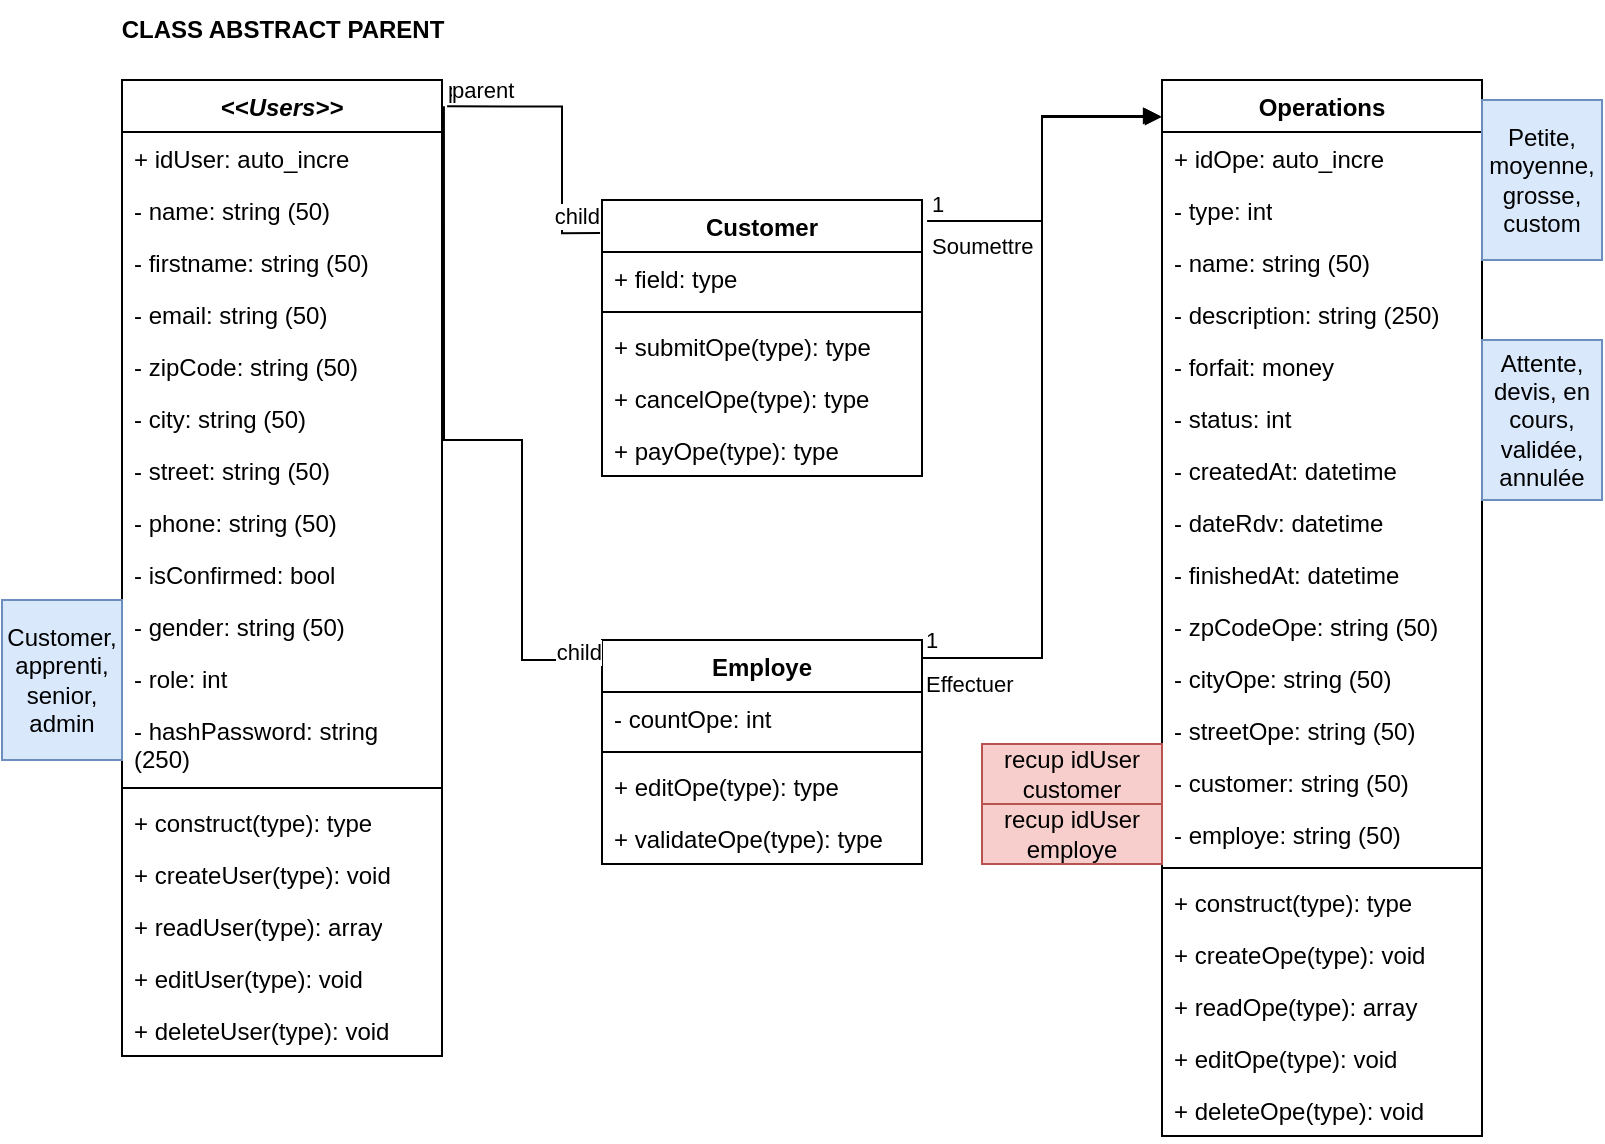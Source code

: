 <mxfile version="23.1.5" type="device">
  <diagram name="Page-1" id="TPRZG7-3Rjm3i6Dssp_1">
    <mxGraphModel dx="1313" dy="715" grid="1" gridSize="10" guides="1" tooltips="1" connect="1" arrows="1" fold="1" page="1" pageScale="1" pageWidth="827" pageHeight="1169" math="0" shadow="0">
      <root>
        <mxCell id="0" />
        <mxCell id="1" parent="0" />
        <mxCell id="eCoh9FxY2kePW5mrJ_-Y-56" value="&lt;i&gt;&amp;lt;&amp;lt;Users&amp;gt;&amp;gt;&lt;/i&gt;" style="swimlane;fontStyle=1;align=center;verticalAlign=top;childLayout=stackLayout;horizontal=1;startSize=26;horizontalStack=0;resizeParent=1;resizeParentMax=0;resizeLast=0;collapsible=1;marginBottom=0;whiteSpace=wrap;html=1;" vertex="1" parent="1">
          <mxGeometry x="70" y="100" width="160" height="488" as="geometry" />
        </mxCell>
        <mxCell id="eCoh9FxY2kePW5mrJ_-Y-57" value="+ idUser: auto_incre" style="text;strokeColor=none;fillColor=none;align=left;verticalAlign=top;spacingLeft=4;spacingRight=4;overflow=hidden;rotatable=0;points=[[0,0.5],[1,0.5]];portConstraint=eastwest;whiteSpace=wrap;html=1;" vertex="1" parent="eCoh9FxY2kePW5mrJ_-Y-56">
          <mxGeometry y="26" width="160" height="26" as="geometry" />
        </mxCell>
        <mxCell id="eCoh9FxY2kePW5mrJ_-Y-60" value="- name: string (50)" style="text;strokeColor=none;fillColor=none;align=left;verticalAlign=top;spacingLeft=4;spacingRight=4;overflow=hidden;rotatable=0;points=[[0,0.5],[1,0.5]];portConstraint=eastwest;whiteSpace=wrap;html=1;" vertex="1" parent="eCoh9FxY2kePW5mrJ_-Y-56">
          <mxGeometry y="52" width="160" height="26" as="geometry" />
        </mxCell>
        <mxCell id="eCoh9FxY2kePW5mrJ_-Y-61" value="- firstname: string (50)" style="text;strokeColor=none;fillColor=none;align=left;verticalAlign=top;spacingLeft=4;spacingRight=4;overflow=hidden;rotatable=0;points=[[0,0.5],[1,0.5]];portConstraint=eastwest;whiteSpace=wrap;html=1;" vertex="1" parent="eCoh9FxY2kePW5mrJ_-Y-56">
          <mxGeometry y="78" width="160" height="26" as="geometry" />
        </mxCell>
        <mxCell id="eCoh9FxY2kePW5mrJ_-Y-62" value="- email: string (50)" style="text;strokeColor=none;fillColor=none;align=left;verticalAlign=top;spacingLeft=4;spacingRight=4;overflow=hidden;rotatable=0;points=[[0,0.5],[1,0.5]];portConstraint=eastwest;whiteSpace=wrap;html=1;" vertex="1" parent="eCoh9FxY2kePW5mrJ_-Y-56">
          <mxGeometry y="104" width="160" height="26" as="geometry" />
        </mxCell>
        <mxCell id="eCoh9FxY2kePW5mrJ_-Y-63" value="- zipCode: string (50)" style="text;strokeColor=none;fillColor=none;align=left;verticalAlign=top;spacingLeft=4;spacingRight=4;overflow=hidden;rotatable=0;points=[[0,0.5],[1,0.5]];portConstraint=eastwest;whiteSpace=wrap;html=1;" vertex="1" parent="eCoh9FxY2kePW5mrJ_-Y-56">
          <mxGeometry y="130" width="160" height="26" as="geometry" />
        </mxCell>
        <mxCell id="eCoh9FxY2kePW5mrJ_-Y-64" value="- city: string (50)" style="text;strokeColor=none;fillColor=none;align=left;verticalAlign=top;spacingLeft=4;spacingRight=4;overflow=hidden;rotatable=0;points=[[0,0.5],[1,0.5]];portConstraint=eastwest;whiteSpace=wrap;html=1;" vertex="1" parent="eCoh9FxY2kePW5mrJ_-Y-56">
          <mxGeometry y="156" width="160" height="26" as="geometry" />
        </mxCell>
        <mxCell id="eCoh9FxY2kePW5mrJ_-Y-65" value="- street: string (50)" style="text;strokeColor=none;fillColor=none;align=left;verticalAlign=top;spacingLeft=4;spacingRight=4;overflow=hidden;rotatable=0;points=[[0,0.5],[1,0.5]];portConstraint=eastwest;whiteSpace=wrap;html=1;" vertex="1" parent="eCoh9FxY2kePW5mrJ_-Y-56">
          <mxGeometry y="182" width="160" height="26" as="geometry" />
        </mxCell>
        <mxCell id="eCoh9FxY2kePW5mrJ_-Y-66" value="- phone: string (50)" style="text;strokeColor=none;fillColor=none;align=left;verticalAlign=top;spacingLeft=4;spacingRight=4;overflow=hidden;rotatable=0;points=[[0,0.5],[1,0.5]];portConstraint=eastwest;whiteSpace=wrap;html=1;" vertex="1" parent="eCoh9FxY2kePW5mrJ_-Y-56">
          <mxGeometry y="208" width="160" height="26" as="geometry" />
        </mxCell>
        <mxCell id="eCoh9FxY2kePW5mrJ_-Y-67" value="- isConfirmed: bool" style="text;strokeColor=none;fillColor=none;align=left;verticalAlign=top;spacingLeft=4;spacingRight=4;overflow=hidden;rotatable=0;points=[[0,0.5],[1,0.5]];portConstraint=eastwest;whiteSpace=wrap;html=1;" vertex="1" parent="eCoh9FxY2kePW5mrJ_-Y-56">
          <mxGeometry y="234" width="160" height="26" as="geometry" />
        </mxCell>
        <mxCell id="eCoh9FxY2kePW5mrJ_-Y-71" value="- gender: string (50)" style="text;strokeColor=none;fillColor=none;align=left;verticalAlign=top;spacingLeft=4;spacingRight=4;overflow=hidden;rotatable=0;points=[[0,0.5],[1,0.5]];portConstraint=eastwest;whiteSpace=wrap;html=1;" vertex="1" parent="eCoh9FxY2kePW5mrJ_-Y-56">
          <mxGeometry y="260" width="160" height="26" as="geometry" />
        </mxCell>
        <mxCell id="eCoh9FxY2kePW5mrJ_-Y-72" value="- role: int" style="text;strokeColor=none;fillColor=none;align=left;verticalAlign=top;spacingLeft=4;spacingRight=4;overflow=hidden;rotatable=0;points=[[0,0.5],[1,0.5]];portConstraint=eastwest;whiteSpace=wrap;html=1;" vertex="1" parent="eCoh9FxY2kePW5mrJ_-Y-56">
          <mxGeometry y="286" width="160" height="26" as="geometry" />
        </mxCell>
        <mxCell id="eCoh9FxY2kePW5mrJ_-Y-73" value="- hashPassword: string (250)" style="text;strokeColor=none;fillColor=none;align=left;verticalAlign=top;spacingLeft=4;spacingRight=4;overflow=hidden;rotatable=0;points=[[0,0.5],[1,0.5]];portConstraint=eastwest;whiteSpace=wrap;html=1;" vertex="1" parent="eCoh9FxY2kePW5mrJ_-Y-56">
          <mxGeometry y="312" width="160" height="38" as="geometry" />
        </mxCell>
        <mxCell id="eCoh9FxY2kePW5mrJ_-Y-58" value="" style="line;strokeWidth=1;fillColor=none;align=left;verticalAlign=middle;spacingTop=-1;spacingLeft=3;spacingRight=3;rotatable=0;labelPosition=right;points=[];portConstraint=eastwest;strokeColor=inherit;" vertex="1" parent="eCoh9FxY2kePW5mrJ_-Y-56">
          <mxGeometry y="350" width="160" height="8" as="geometry" />
        </mxCell>
        <mxCell id="eCoh9FxY2kePW5mrJ_-Y-59" value="+ construct(type): type" style="text;strokeColor=none;fillColor=none;align=left;verticalAlign=top;spacingLeft=4;spacingRight=4;overflow=hidden;rotatable=0;points=[[0,0.5],[1,0.5]];portConstraint=eastwest;whiteSpace=wrap;html=1;" vertex="1" parent="eCoh9FxY2kePW5mrJ_-Y-56">
          <mxGeometry y="358" width="160" height="26" as="geometry" />
        </mxCell>
        <mxCell id="eCoh9FxY2kePW5mrJ_-Y-74" value="+ createUser(type): void" style="text;strokeColor=none;fillColor=none;align=left;verticalAlign=top;spacingLeft=4;spacingRight=4;overflow=hidden;rotatable=0;points=[[0,0.5],[1,0.5]];portConstraint=eastwest;whiteSpace=wrap;html=1;" vertex="1" parent="eCoh9FxY2kePW5mrJ_-Y-56">
          <mxGeometry y="384" width="160" height="26" as="geometry" />
        </mxCell>
        <mxCell id="eCoh9FxY2kePW5mrJ_-Y-75" value="+ readUser(type): array" style="text;strokeColor=none;fillColor=none;align=left;verticalAlign=top;spacingLeft=4;spacingRight=4;overflow=hidden;rotatable=0;points=[[0,0.5],[1,0.5]];portConstraint=eastwest;whiteSpace=wrap;html=1;" vertex="1" parent="eCoh9FxY2kePW5mrJ_-Y-56">
          <mxGeometry y="410" width="160" height="26" as="geometry" />
        </mxCell>
        <mxCell id="eCoh9FxY2kePW5mrJ_-Y-78" value="+ editUser(type): void" style="text;strokeColor=none;fillColor=none;align=left;verticalAlign=top;spacingLeft=4;spacingRight=4;overflow=hidden;rotatable=0;points=[[0,0.5],[1,0.5]];portConstraint=eastwest;whiteSpace=wrap;html=1;" vertex="1" parent="eCoh9FxY2kePW5mrJ_-Y-56">
          <mxGeometry y="436" width="160" height="26" as="geometry" />
        </mxCell>
        <mxCell id="eCoh9FxY2kePW5mrJ_-Y-79" value="+ deleteUser(type): void" style="text;strokeColor=none;fillColor=none;align=left;verticalAlign=top;spacingLeft=4;spacingRight=4;overflow=hidden;rotatable=0;points=[[0,0.5],[1,0.5]];portConstraint=eastwest;whiteSpace=wrap;html=1;" vertex="1" parent="eCoh9FxY2kePW5mrJ_-Y-56">
          <mxGeometry y="462" width="160" height="26" as="geometry" />
        </mxCell>
        <mxCell id="eCoh9FxY2kePW5mrJ_-Y-80" value="Operations" style="swimlane;fontStyle=1;align=center;verticalAlign=top;childLayout=stackLayout;horizontal=1;startSize=26;horizontalStack=0;resizeParent=1;resizeParentMax=0;resizeLast=0;collapsible=1;marginBottom=0;whiteSpace=wrap;html=1;" vertex="1" parent="1">
          <mxGeometry x="590" y="100" width="160" height="528" as="geometry" />
        </mxCell>
        <mxCell id="eCoh9FxY2kePW5mrJ_-Y-81" value="+ idOpe: auto_incre" style="text;strokeColor=none;fillColor=none;align=left;verticalAlign=top;spacingLeft=4;spacingRight=4;overflow=hidden;rotatable=0;points=[[0,0.5],[1,0.5]];portConstraint=eastwest;whiteSpace=wrap;html=1;" vertex="1" parent="eCoh9FxY2kePW5mrJ_-Y-80">
          <mxGeometry y="26" width="160" height="26" as="geometry" />
        </mxCell>
        <mxCell id="eCoh9FxY2kePW5mrJ_-Y-166" value="- type: int" style="text;strokeColor=none;fillColor=none;align=left;verticalAlign=top;spacingLeft=4;spacingRight=4;overflow=hidden;rotatable=0;points=[[0,0.5],[1,0.5]];portConstraint=eastwest;whiteSpace=wrap;html=1;" vertex="1" parent="eCoh9FxY2kePW5mrJ_-Y-80">
          <mxGeometry y="52" width="160" height="26" as="geometry" />
        </mxCell>
        <mxCell id="eCoh9FxY2kePW5mrJ_-Y-84" value="- name: string (50)" style="text;strokeColor=none;fillColor=none;align=left;verticalAlign=top;spacingLeft=4;spacingRight=4;overflow=hidden;rotatable=0;points=[[0,0.5],[1,0.5]];portConstraint=eastwest;whiteSpace=wrap;html=1;" vertex="1" parent="eCoh9FxY2kePW5mrJ_-Y-80">
          <mxGeometry y="78" width="160" height="26" as="geometry" />
        </mxCell>
        <mxCell id="eCoh9FxY2kePW5mrJ_-Y-85" value="- description: string (250)" style="text;strokeColor=none;fillColor=none;align=left;verticalAlign=top;spacingLeft=4;spacingRight=4;overflow=hidden;rotatable=0;points=[[0,0.5],[1,0.5]];portConstraint=eastwest;whiteSpace=wrap;html=1;" vertex="1" parent="eCoh9FxY2kePW5mrJ_-Y-80">
          <mxGeometry y="104" width="160" height="26" as="geometry" />
        </mxCell>
        <mxCell id="eCoh9FxY2kePW5mrJ_-Y-169" value="- forfait: money" style="text;strokeColor=none;fillColor=none;align=left;verticalAlign=top;spacingLeft=4;spacingRight=4;overflow=hidden;rotatable=0;points=[[0,0.5],[1,0.5]];portConstraint=eastwest;whiteSpace=wrap;html=1;" vertex="1" parent="eCoh9FxY2kePW5mrJ_-Y-80">
          <mxGeometry y="130" width="160" height="26" as="geometry" />
        </mxCell>
        <mxCell id="eCoh9FxY2kePW5mrJ_-Y-86" value="- status: int" style="text;strokeColor=none;fillColor=none;align=left;verticalAlign=top;spacingLeft=4;spacingRight=4;overflow=hidden;rotatable=0;points=[[0,0.5],[1,0.5]];portConstraint=eastwest;whiteSpace=wrap;html=1;" vertex="1" parent="eCoh9FxY2kePW5mrJ_-Y-80">
          <mxGeometry y="156" width="160" height="26" as="geometry" />
        </mxCell>
        <mxCell id="eCoh9FxY2kePW5mrJ_-Y-87" value="- createdAt: datetime" style="text;strokeColor=none;fillColor=none;align=left;verticalAlign=top;spacingLeft=4;spacingRight=4;overflow=hidden;rotatable=0;points=[[0,0.5],[1,0.5]];portConstraint=eastwest;whiteSpace=wrap;html=1;" vertex="1" parent="eCoh9FxY2kePW5mrJ_-Y-80">
          <mxGeometry y="182" width="160" height="26" as="geometry" />
        </mxCell>
        <mxCell id="eCoh9FxY2kePW5mrJ_-Y-165" value="- dateRdv: datetime" style="text;strokeColor=none;fillColor=none;align=left;verticalAlign=top;spacingLeft=4;spacingRight=4;overflow=hidden;rotatable=0;points=[[0,0.5],[1,0.5]];portConstraint=eastwest;whiteSpace=wrap;html=1;" vertex="1" parent="eCoh9FxY2kePW5mrJ_-Y-80">
          <mxGeometry y="208" width="160" height="26" as="geometry" />
        </mxCell>
        <mxCell id="eCoh9FxY2kePW5mrJ_-Y-88" value="- finishedAt: datetime" style="text;strokeColor=none;fillColor=none;align=left;verticalAlign=top;spacingLeft=4;spacingRight=4;overflow=hidden;rotatable=0;points=[[0,0.5],[1,0.5]];portConstraint=eastwest;whiteSpace=wrap;html=1;" vertex="1" parent="eCoh9FxY2kePW5mrJ_-Y-80">
          <mxGeometry y="234" width="160" height="26" as="geometry" />
        </mxCell>
        <mxCell id="eCoh9FxY2kePW5mrJ_-Y-90" value="- zpCodeOpe: string (50)" style="text;strokeColor=none;fillColor=none;align=left;verticalAlign=top;spacingLeft=4;spacingRight=4;overflow=hidden;rotatable=0;points=[[0,0.5],[1,0.5]];portConstraint=eastwest;whiteSpace=wrap;html=1;" vertex="1" parent="eCoh9FxY2kePW5mrJ_-Y-80">
          <mxGeometry y="260" width="160" height="26" as="geometry" />
        </mxCell>
        <mxCell id="eCoh9FxY2kePW5mrJ_-Y-91" value="- cityOpe: string (50)" style="text;strokeColor=none;fillColor=none;align=left;verticalAlign=top;spacingLeft=4;spacingRight=4;overflow=hidden;rotatable=0;points=[[0,0.5],[1,0.5]];portConstraint=eastwest;whiteSpace=wrap;html=1;" vertex="1" parent="eCoh9FxY2kePW5mrJ_-Y-80">
          <mxGeometry y="286" width="160" height="26" as="geometry" />
        </mxCell>
        <mxCell id="eCoh9FxY2kePW5mrJ_-Y-92" value="- streetOpe: string (50)" style="text;strokeColor=none;fillColor=none;align=left;verticalAlign=top;spacingLeft=4;spacingRight=4;overflow=hidden;rotatable=0;points=[[0,0.5],[1,0.5]];portConstraint=eastwest;whiteSpace=wrap;html=1;" vertex="1" parent="eCoh9FxY2kePW5mrJ_-Y-80">
          <mxGeometry y="312" width="160" height="26" as="geometry" />
        </mxCell>
        <mxCell id="eCoh9FxY2kePW5mrJ_-Y-94" value="- customer: string (50)" style="text;strokeColor=none;fillColor=none;align=left;verticalAlign=top;spacingLeft=4;spacingRight=4;overflow=hidden;rotatable=0;points=[[0,0.5],[1,0.5]];portConstraint=eastwest;whiteSpace=wrap;html=1;" vertex="1" parent="eCoh9FxY2kePW5mrJ_-Y-80">
          <mxGeometry y="338" width="160" height="26" as="geometry" />
        </mxCell>
        <mxCell id="eCoh9FxY2kePW5mrJ_-Y-95" value="- employe: string (50)" style="text;strokeColor=none;fillColor=none;align=left;verticalAlign=top;spacingLeft=4;spacingRight=4;overflow=hidden;rotatable=0;points=[[0,0.5],[1,0.5]];portConstraint=eastwest;whiteSpace=wrap;html=1;" vertex="1" parent="eCoh9FxY2kePW5mrJ_-Y-80">
          <mxGeometry y="364" width="160" height="26" as="geometry" />
        </mxCell>
        <mxCell id="eCoh9FxY2kePW5mrJ_-Y-82" value="" style="line;strokeWidth=1;fillColor=none;align=left;verticalAlign=middle;spacingTop=-1;spacingLeft=3;spacingRight=3;rotatable=0;labelPosition=right;points=[];portConstraint=eastwest;strokeColor=inherit;" vertex="1" parent="eCoh9FxY2kePW5mrJ_-Y-80">
          <mxGeometry y="390" width="160" height="8" as="geometry" />
        </mxCell>
        <mxCell id="eCoh9FxY2kePW5mrJ_-Y-83" value="+ construct(type): type" style="text;strokeColor=none;fillColor=none;align=left;verticalAlign=top;spacingLeft=4;spacingRight=4;overflow=hidden;rotatable=0;points=[[0,0.5],[1,0.5]];portConstraint=eastwest;whiteSpace=wrap;html=1;" vertex="1" parent="eCoh9FxY2kePW5mrJ_-Y-80">
          <mxGeometry y="398" width="160" height="26" as="geometry" />
        </mxCell>
        <mxCell id="eCoh9FxY2kePW5mrJ_-Y-96" value="+ createOpe(type): void" style="text;strokeColor=none;fillColor=none;align=left;verticalAlign=top;spacingLeft=4;spacingRight=4;overflow=hidden;rotatable=0;points=[[0,0.5],[1,0.5]];portConstraint=eastwest;whiteSpace=wrap;html=1;" vertex="1" parent="eCoh9FxY2kePW5mrJ_-Y-80">
          <mxGeometry y="424" width="160" height="26" as="geometry" />
        </mxCell>
        <mxCell id="eCoh9FxY2kePW5mrJ_-Y-97" value="+ readOpe(type): array" style="text;strokeColor=none;fillColor=none;align=left;verticalAlign=top;spacingLeft=4;spacingRight=4;overflow=hidden;rotatable=0;points=[[0,0.5],[1,0.5]];portConstraint=eastwest;whiteSpace=wrap;html=1;" vertex="1" parent="eCoh9FxY2kePW5mrJ_-Y-80">
          <mxGeometry y="450" width="160" height="26" as="geometry" />
        </mxCell>
        <mxCell id="eCoh9FxY2kePW5mrJ_-Y-98" value="+ editOpe(type): void" style="text;strokeColor=none;fillColor=none;align=left;verticalAlign=top;spacingLeft=4;spacingRight=4;overflow=hidden;rotatable=0;points=[[0,0.5],[1,0.5]];portConstraint=eastwest;whiteSpace=wrap;html=1;" vertex="1" parent="eCoh9FxY2kePW5mrJ_-Y-80">
          <mxGeometry y="476" width="160" height="26" as="geometry" />
        </mxCell>
        <mxCell id="eCoh9FxY2kePW5mrJ_-Y-99" value="+ deleteOpe(type): void" style="text;strokeColor=none;fillColor=none;align=left;verticalAlign=top;spacingLeft=4;spacingRight=4;overflow=hidden;rotatable=0;points=[[0,0.5],[1,0.5]];portConstraint=eastwest;whiteSpace=wrap;html=1;" vertex="1" parent="eCoh9FxY2kePW5mrJ_-Y-80">
          <mxGeometry y="502" width="160" height="26" as="geometry" />
        </mxCell>
        <mxCell id="eCoh9FxY2kePW5mrJ_-Y-106" value="Customer" style="swimlane;fontStyle=1;align=center;verticalAlign=top;childLayout=stackLayout;horizontal=1;startSize=26;horizontalStack=0;resizeParent=1;resizeParentMax=0;resizeLast=0;collapsible=1;marginBottom=0;whiteSpace=wrap;html=1;" vertex="1" parent="1">
          <mxGeometry x="310" y="160" width="160" height="138" as="geometry" />
        </mxCell>
        <mxCell id="eCoh9FxY2kePW5mrJ_-Y-107" value="+ field: type" style="text;strokeColor=none;fillColor=none;align=left;verticalAlign=top;spacingLeft=4;spacingRight=4;overflow=hidden;rotatable=0;points=[[0,0.5],[1,0.5]];portConstraint=eastwest;whiteSpace=wrap;html=1;" vertex="1" parent="eCoh9FxY2kePW5mrJ_-Y-106">
          <mxGeometry y="26" width="160" height="26" as="geometry" />
        </mxCell>
        <mxCell id="eCoh9FxY2kePW5mrJ_-Y-108" value="" style="line;strokeWidth=1;fillColor=none;align=left;verticalAlign=middle;spacingTop=-1;spacingLeft=3;spacingRight=3;rotatable=0;labelPosition=right;points=[];portConstraint=eastwest;strokeColor=inherit;" vertex="1" parent="eCoh9FxY2kePW5mrJ_-Y-106">
          <mxGeometry y="52" width="160" height="8" as="geometry" />
        </mxCell>
        <mxCell id="eCoh9FxY2kePW5mrJ_-Y-109" value="+ submitOpe(type): type" style="text;strokeColor=none;fillColor=none;align=left;verticalAlign=top;spacingLeft=4;spacingRight=4;overflow=hidden;rotatable=0;points=[[0,0.5],[1,0.5]];portConstraint=eastwest;whiteSpace=wrap;html=1;" vertex="1" parent="eCoh9FxY2kePW5mrJ_-Y-106">
          <mxGeometry y="60" width="160" height="26" as="geometry" />
        </mxCell>
        <mxCell id="eCoh9FxY2kePW5mrJ_-Y-116" value="+ cancelOpe(type): type" style="text;strokeColor=none;fillColor=none;align=left;verticalAlign=top;spacingLeft=4;spacingRight=4;overflow=hidden;rotatable=0;points=[[0,0.5],[1,0.5]];portConstraint=eastwest;whiteSpace=wrap;html=1;" vertex="1" parent="eCoh9FxY2kePW5mrJ_-Y-106">
          <mxGeometry y="86" width="160" height="26" as="geometry" />
        </mxCell>
        <mxCell id="eCoh9FxY2kePW5mrJ_-Y-117" value="+ payOpe(type): type" style="text;strokeColor=none;fillColor=none;align=left;verticalAlign=top;spacingLeft=4;spacingRight=4;overflow=hidden;rotatable=0;points=[[0,0.5],[1,0.5]];portConstraint=eastwest;whiteSpace=wrap;html=1;" vertex="1" parent="eCoh9FxY2kePW5mrJ_-Y-106">
          <mxGeometry y="112" width="160" height="26" as="geometry" />
        </mxCell>
        <mxCell id="eCoh9FxY2kePW5mrJ_-Y-110" value="Employe" style="swimlane;fontStyle=1;align=center;verticalAlign=top;childLayout=stackLayout;horizontal=1;startSize=26;horizontalStack=0;resizeParent=1;resizeParentMax=0;resizeLast=0;collapsible=1;marginBottom=0;whiteSpace=wrap;html=1;" vertex="1" parent="1">
          <mxGeometry x="310" y="380" width="160" height="112" as="geometry" />
        </mxCell>
        <mxCell id="eCoh9FxY2kePW5mrJ_-Y-111" value="- countOpe: int" style="text;strokeColor=none;fillColor=none;align=left;verticalAlign=top;spacingLeft=4;spacingRight=4;overflow=hidden;rotatable=0;points=[[0,0.5],[1,0.5]];portConstraint=eastwest;whiteSpace=wrap;html=1;" vertex="1" parent="eCoh9FxY2kePW5mrJ_-Y-110">
          <mxGeometry y="26" width="160" height="26" as="geometry" />
        </mxCell>
        <mxCell id="eCoh9FxY2kePW5mrJ_-Y-112" value="" style="line;strokeWidth=1;fillColor=none;align=left;verticalAlign=middle;spacingTop=-1;spacingLeft=3;spacingRight=3;rotatable=0;labelPosition=right;points=[];portConstraint=eastwest;strokeColor=inherit;" vertex="1" parent="eCoh9FxY2kePW5mrJ_-Y-110">
          <mxGeometry y="52" width="160" height="8" as="geometry" />
        </mxCell>
        <mxCell id="eCoh9FxY2kePW5mrJ_-Y-118" value="+ editOpe(type): type" style="text;strokeColor=none;fillColor=none;align=left;verticalAlign=top;spacingLeft=4;spacingRight=4;overflow=hidden;rotatable=0;points=[[0,0.5],[1,0.5]];portConstraint=eastwest;whiteSpace=wrap;html=1;" vertex="1" parent="eCoh9FxY2kePW5mrJ_-Y-110">
          <mxGeometry y="60" width="160" height="26" as="geometry" />
        </mxCell>
        <mxCell id="eCoh9FxY2kePW5mrJ_-Y-119" value="+ validateOpe(type): type" style="text;strokeColor=none;fillColor=none;align=left;verticalAlign=top;spacingLeft=4;spacingRight=4;overflow=hidden;rotatable=0;points=[[0,0.5],[1,0.5]];portConstraint=eastwest;whiteSpace=wrap;html=1;" vertex="1" parent="eCoh9FxY2kePW5mrJ_-Y-110">
          <mxGeometry y="86" width="160" height="26" as="geometry" />
        </mxCell>
        <mxCell id="eCoh9FxY2kePW5mrJ_-Y-115" value="&lt;b&gt;CLASS ABSTRACT PARENT&lt;/b&gt;" style="text;html=1;align=center;verticalAlign=middle;resizable=0;points=[];autosize=1;strokeColor=none;fillColor=none;" vertex="1" parent="1">
          <mxGeometry x="60" y="60" width="180" height="30" as="geometry" />
        </mxCell>
        <mxCell id="eCoh9FxY2kePW5mrJ_-Y-121" value="" style="endArrow=none;html=1;edgeStyle=orthogonalEdgeStyle;rounded=0;entryX=0;entryY=0.129;entryDx=0;entryDy=0;entryPerimeter=0;exitX=1.006;exitY=0.027;exitDx=0;exitDy=0;exitPerimeter=0;" edge="1" parent="1" source="eCoh9FxY2kePW5mrJ_-Y-56" target="eCoh9FxY2kePW5mrJ_-Y-110">
          <mxGeometry relative="1" as="geometry">
            <mxPoint x="230" y="430" as="sourcePoint" />
            <mxPoint x="300" y="431" as="targetPoint" />
            <Array as="points">
              <mxPoint x="231" y="280" />
              <mxPoint x="270" y="280" />
              <mxPoint x="270" y="390" />
              <mxPoint x="310" y="390" />
            </Array>
          </mxGeometry>
        </mxCell>
        <mxCell id="eCoh9FxY2kePW5mrJ_-Y-122" value="parent" style="edgeLabel;resizable=0;html=1;align=left;verticalAlign=bottom;" connectable="0" vertex="1" parent="eCoh9FxY2kePW5mrJ_-Y-121">
          <mxGeometry x="-1" relative="1" as="geometry" />
        </mxCell>
        <mxCell id="eCoh9FxY2kePW5mrJ_-Y-123" value="child" style="edgeLabel;resizable=0;html=1;align=right;verticalAlign=bottom;" connectable="0" vertex="1" parent="eCoh9FxY2kePW5mrJ_-Y-121">
          <mxGeometry x="1" relative="1" as="geometry" />
        </mxCell>
        <mxCell id="eCoh9FxY2kePW5mrJ_-Y-124" value="" style="endArrow=none;html=1;edgeStyle=orthogonalEdgeStyle;rounded=0;exitX=1.016;exitY=0.027;exitDx=0;exitDy=0;exitPerimeter=0;entryX=-0.006;entryY=0.12;entryDx=0;entryDy=0;entryPerimeter=0;" edge="1" parent="1" source="eCoh9FxY2kePW5mrJ_-Y-56" target="eCoh9FxY2kePW5mrJ_-Y-106">
          <mxGeometry relative="1" as="geometry">
            <mxPoint x="230" y="160" as="sourcePoint" />
            <mxPoint x="390" y="160" as="targetPoint" />
            <Array as="points">
              <mxPoint x="290" y="113" />
              <mxPoint x="290" y="177" />
            </Array>
          </mxGeometry>
        </mxCell>
        <mxCell id="eCoh9FxY2kePW5mrJ_-Y-125" value="parent" style="edgeLabel;resizable=0;html=1;align=left;verticalAlign=bottom;" connectable="0" vertex="1" parent="eCoh9FxY2kePW5mrJ_-Y-124">
          <mxGeometry x="-1" relative="1" as="geometry" />
        </mxCell>
        <mxCell id="eCoh9FxY2kePW5mrJ_-Y-126" value="child" style="edgeLabel;resizable=0;html=1;align=right;verticalAlign=bottom;" connectable="0" vertex="1" parent="eCoh9FxY2kePW5mrJ_-Y-124">
          <mxGeometry x="1" relative="1" as="geometry" />
        </mxCell>
        <mxCell id="eCoh9FxY2kePW5mrJ_-Y-142" value="Soumettre" style="endArrow=block;endFill=1;html=1;edgeStyle=orthogonalEdgeStyle;align=left;verticalAlign=top;rounded=0;entryX=0;entryY=0.035;entryDx=0;entryDy=0;entryPerimeter=0;exitX=1.016;exitY=0.076;exitDx=0;exitDy=0;exitPerimeter=0;" edge="1" parent="1" source="eCoh9FxY2kePW5mrJ_-Y-106" target="eCoh9FxY2kePW5mrJ_-Y-80">
          <mxGeometry x="-1" relative="1" as="geometry">
            <mxPoint x="470" y="228.38" as="sourcePoint" />
            <mxPoint x="630" y="228.38" as="targetPoint" />
          </mxGeometry>
        </mxCell>
        <mxCell id="eCoh9FxY2kePW5mrJ_-Y-143" value="1" style="edgeLabel;resizable=0;html=1;align=left;verticalAlign=bottom;" connectable="0" vertex="1" parent="eCoh9FxY2kePW5mrJ_-Y-142">
          <mxGeometry x="-1" relative="1" as="geometry" />
        </mxCell>
        <mxCell id="eCoh9FxY2kePW5mrJ_-Y-144" value="Effectuer" style="endArrow=block;endFill=1;html=1;edgeStyle=orthogonalEdgeStyle;align=left;verticalAlign=top;rounded=0;exitX=0.997;exitY=0.08;exitDx=0;exitDy=0;exitPerimeter=0;entryX=-0.006;entryY=0.034;entryDx=0;entryDy=0;entryPerimeter=0;" edge="1" parent="1" source="eCoh9FxY2kePW5mrJ_-Y-110" target="eCoh9FxY2kePW5mrJ_-Y-80">
          <mxGeometry x="-1" relative="1" as="geometry">
            <mxPoint x="480" y="450" as="sourcePoint" />
            <mxPoint x="640" y="450" as="targetPoint" />
          </mxGeometry>
        </mxCell>
        <mxCell id="eCoh9FxY2kePW5mrJ_-Y-145" value="1" style="edgeLabel;resizable=0;html=1;align=left;verticalAlign=bottom;" connectable="0" vertex="1" parent="eCoh9FxY2kePW5mrJ_-Y-144">
          <mxGeometry x="-1" relative="1" as="geometry" />
        </mxCell>
        <mxCell id="eCoh9FxY2kePW5mrJ_-Y-167" value="recup idUser customer" style="text;html=1;align=center;verticalAlign=middle;whiteSpace=wrap;rounded=0;fillColor=#f8cecc;strokeColor=#b85450;" vertex="1" parent="1">
          <mxGeometry x="500" y="432" width="90" height="30" as="geometry" />
        </mxCell>
        <mxCell id="eCoh9FxY2kePW5mrJ_-Y-168" value="recup idUser employe" style="text;html=1;align=center;verticalAlign=middle;whiteSpace=wrap;rounded=0;fillColor=#f8cecc;strokeColor=#b85450;" vertex="1" parent="1">
          <mxGeometry x="500" y="462" width="90" height="30" as="geometry" />
        </mxCell>
        <mxCell id="eCoh9FxY2kePW5mrJ_-Y-170" value="Petite, moyenne, grosse, custom" style="text;html=1;align=center;verticalAlign=middle;whiteSpace=wrap;rounded=0;fillColor=#dae8fc;strokeColor=#6c8ebf;" vertex="1" parent="1">
          <mxGeometry x="750" y="110" width="60" height="80" as="geometry" />
        </mxCell>
        <mxCell id="eCoh9FxY2kePW5mrJ_-Y-171" value="Attente, devis, en cours, validée, annulée" style="text;html=1;align=center;verticalAlign=middle;whiteSpace=wrap;rounded=0;fillColor=#dae8fc;strokeColor=#6c8ebf;" vertex="1" parent="1">
          <mxGeometry x="750" y="230" width="60" height="80" as="geometry" />
        </mxCell>
        <mxCell id="eCoh9FxY2kePW5mrJ_-Y-172" value="Customer, apprenti, senior, admin" style="text;html=1;align=center;verticalAlign=middle;whiteSpace=wrap;rounded=0;fillColor=#dae8fc;strokeColor=#6c8ebf;" vertex="1" parent="1">
          <mxGeometry x="10" y="360" width="60" height="80" as="geometry" />
        </mxCell>
      </root>
    </mxGraphModel>
  </diagram>
</mxfile>
